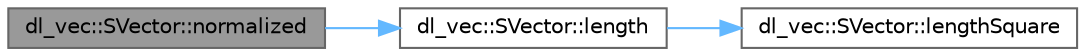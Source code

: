 digraph "dl_vec::SVector::normalized"
{
 // LATEX_PDF_SIZE
  bgcolor="transparent";
  edge [fontname=Helvetica,fontsize=10,labelfontname=Helvetica,labelfontsize=10];
  node [fontname=Helvetica,fontsize=10,shape=box,height=0.2,width=0.4];
  rankdir="LR";
  Node1 [id="Node000001",label="dl_vec::SVector::normalized",height=0.2,width=0.4,color="gray40", fillcolor="grey60", style="filled", fontcolor="black",tooltip="単位ベクトルを返す．normalizeとは，ベクトルを正規化（単位ベクトルに変換）する操作を表す．絶対値が0のベクトルを使用しないこと!"];
  Node1 -> Node2 [id="edge1_Node000001_Node000002",color="steelblue1",style="solid",tooltip=" "];
  Node2 [id="Node000002",label="dl_vec::SVector::length",height=0.2,width=0.4,color="grey40", fillcolor="white", style="filled",URL="$structdl__vec_1_1_s_vector.html#ae3995a28af45772ee7593b40979e8561",tooltip="ベクトルの長さを返す．sqrt(ルートの計算)がまぁまぁ重いので，lengthSquareでいいならこっち使うべき．"];
  Node2 -> Node3 [id="edge2_Node000002_Node000003",color="steelblue1",style="solid",tooltip=" "];
  Node3 [id="Node000003",label="dl_vec::SVector::lengthSquare",height=0.2,width=0.4,color="grey40", fillcolor="white", style="filled",URL="$structdl__vec_1_1_s_vector.html#a4420023e744314ef6d41f21fbd204150",tooltip="ベクトルの長さの2乗を返す．sqrt(ルートの計算)がまぁまぁ重いのでこっちを使えるなら使うべき．"];
}
